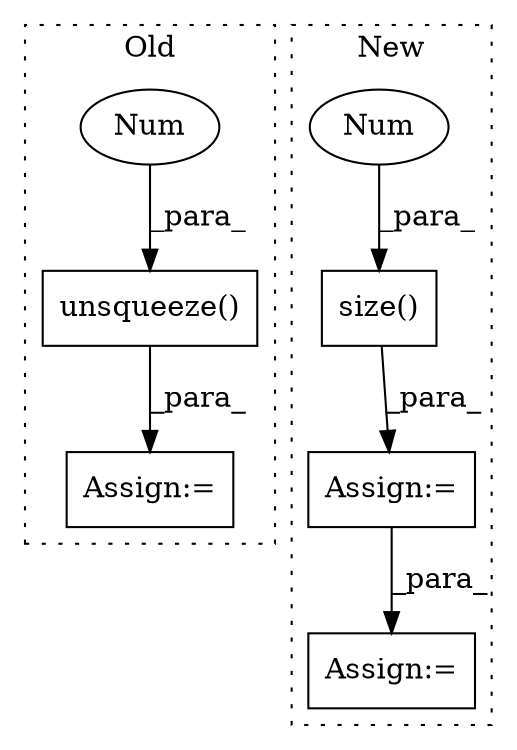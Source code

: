 digraph G {
subgraph cluster0 {
1 [label="unsqueeze()" a="75" s="7146,7163" l="16,1" shape="box"];
3 [label="Num" a="76" s="7162" l="1" shape="ellipse"];
7 [label="Assign:=" a="68" s="7143" l="3" shape="box"];
label = "Old";
style="dotted";
}
subgraph cluster1 {
2 [label="size()" a="75" s="6650,6670" l="19,1" shape="box"];
4 [label="Num" a="76" s="6669" l="1" shape="ellipse"];
5 [label="Assign:=" a="68" s="6647" l="3" shape="box"];
6 [label="Assign:=" a="68" s="7263" l="3" shape="box"];
label = "New";
style="dotted";
}
1 -> 7 [label="_para_"];
2 -> 5 [label="_para_"];
3 -> 1 [label="_para_"];
4 -> 2 [label="_para_"];
5 -> 6 [label="_para_"];
}